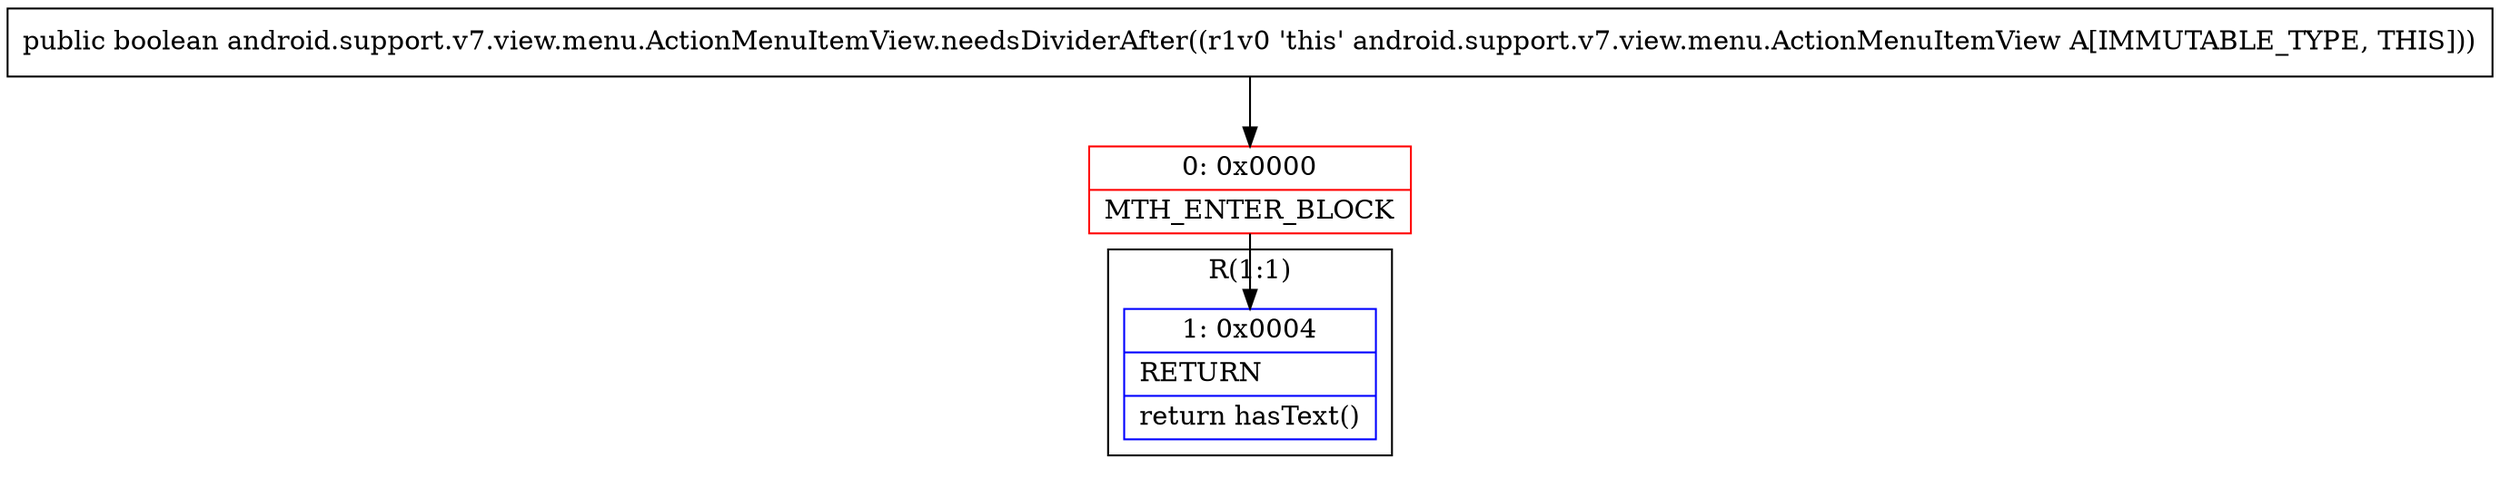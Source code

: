 digraph "CFG forandroid.support.v7.view.menu.ActionMenuItemView.needsDividerAfter()Z" {
subgraph cluster_Region_1574880156 {
label = "R(1:1)";
node [shape=record,color=blue];
Node_1 [shape=record,label="{1\:\ 0x0004|RETURN\l|return hasText()\l}"];
}
Node_0 [shape=record,color=red,label="{0\:\ 0x0000|MTH_ENTER_BLOCK\l}"];
MethodNode[shape=record,label="{public boolean android.support.v7.view.menu.ActionMenuItemView.needsDividerAfter((r1v0 'this' android.support.v7.view.menu.ActionMenuItemView A[IMMUTABLE_TYPE, THIS])) }"];
MethodNode -> Node_0;
Node_0 -> Node_1;
}

